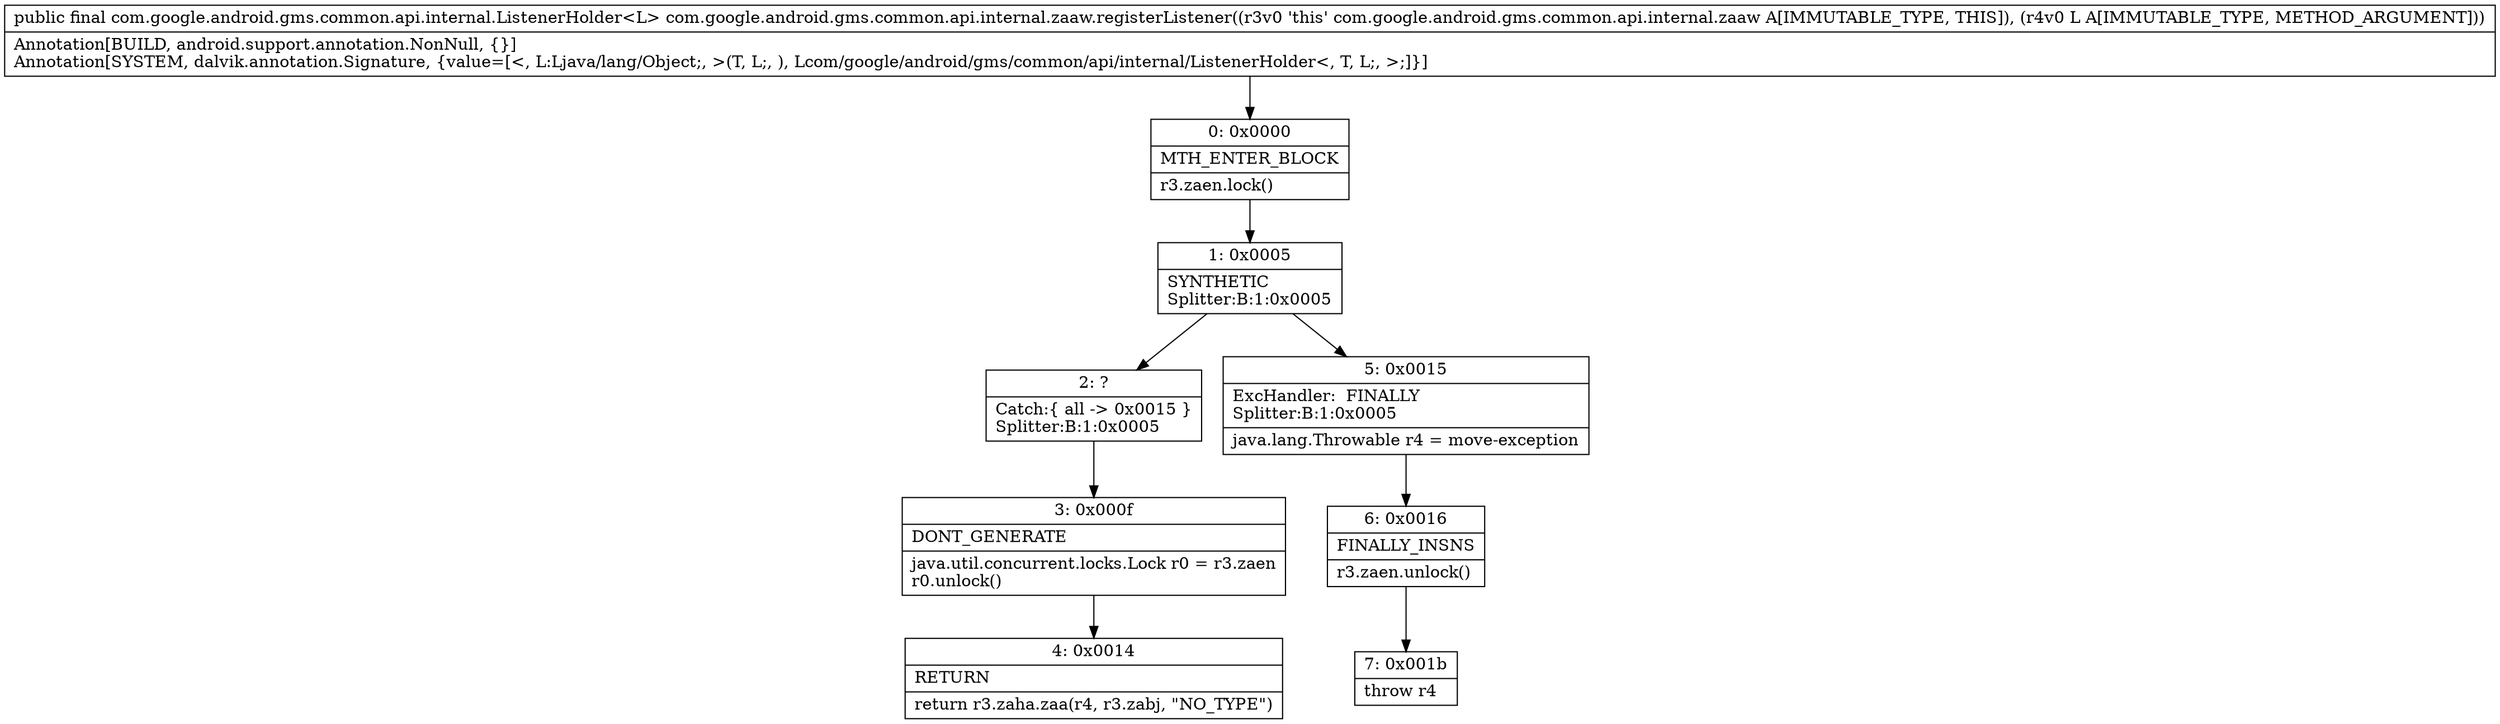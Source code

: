 digraph "CFG forcom.google.android.gms.common.api.internal.zaaw.registerListener(Ljava\/lang\/Object;)Lcom\/google\/android\/gms\/common\/api\/internal\/ListenerHolder;" {
Node_0 [shape=record,label="{0\:\ 0x0000|MTH_ENTER_BLOCK\l|r3.zaen.lock()\l}"];
Node_1 [shape=record,label="{1\:\ 0x0005|SYNTHETIC\lSplitter:B:1:0x0005\l}"];
Node_2 [shape=record,label="{2\:\ ?|Catch:\{ all \-\> 0x0015 \}\lSplitter:B:1:0x0005\l}"];
Node_3 [shape=record,label="{3\:\ 0x000f|DONT_GENERATE\l|java.util.concurrent.locks.Lock r0 = r3.zaen\lr0.unlock()\l}"];
Node_4 [shape=record,label="{4\:\ 0x0014|RETURN\l|return r3.zaha.zaa(r4, r3.zabj, \"NO_TYPE\")\l}"];
Node_5 [shape=record,label="{5\:\ 0x0015|ExcHandler:  FINALLY\lSplitter:B:1:0x0005\l|java.lang.Throwable r4 = move\-exception\l}"];
Node_6 [shape=record,label="{6\:\ 0x0016|FINALLY_INSNS\l|r3.zaen.unlock()\l}"];
Node_7 [shape=record,label="{7\:\ 0x001b|throw r4\l}"];
MethodNode[shape=record,label="{public final com.google.android.gms.common.api.internal.ListenerHolder\<L\> com.google.android.gms.common.api.internal.zaaw.registerListener((r3v0 'this' com.google.android.gms.common.api.internal.zaaw A[IMMUTABLE_TYPE, THIS]), (r4v0 L A[IMMUTABLE_TYPE, METHOD_ARGUMENT]))  | Annotation[BUILD, android.support.annotation.NonNull, \{\}]\lAnnotation[SYSTEM, dalvik.annotation.Signature, \{value=[\<, L:Ljava\/lang\/Object;, \>(T, L;, ), Lcom\/google\/android\/gms\/common\/api\/internal\/ListenerHolder\<, T, L;, \>;]\}]\l}"];
MethodNode -> Node_0;
Node_0 -> Node_1;
Node_1 -> Node_2;
Node_1 -> Node_5;
Node_2 -> Node_3;
Node_3 -> Node_4;
Node_5 -> Node_6;
Node_6 -> Node_7;
}

